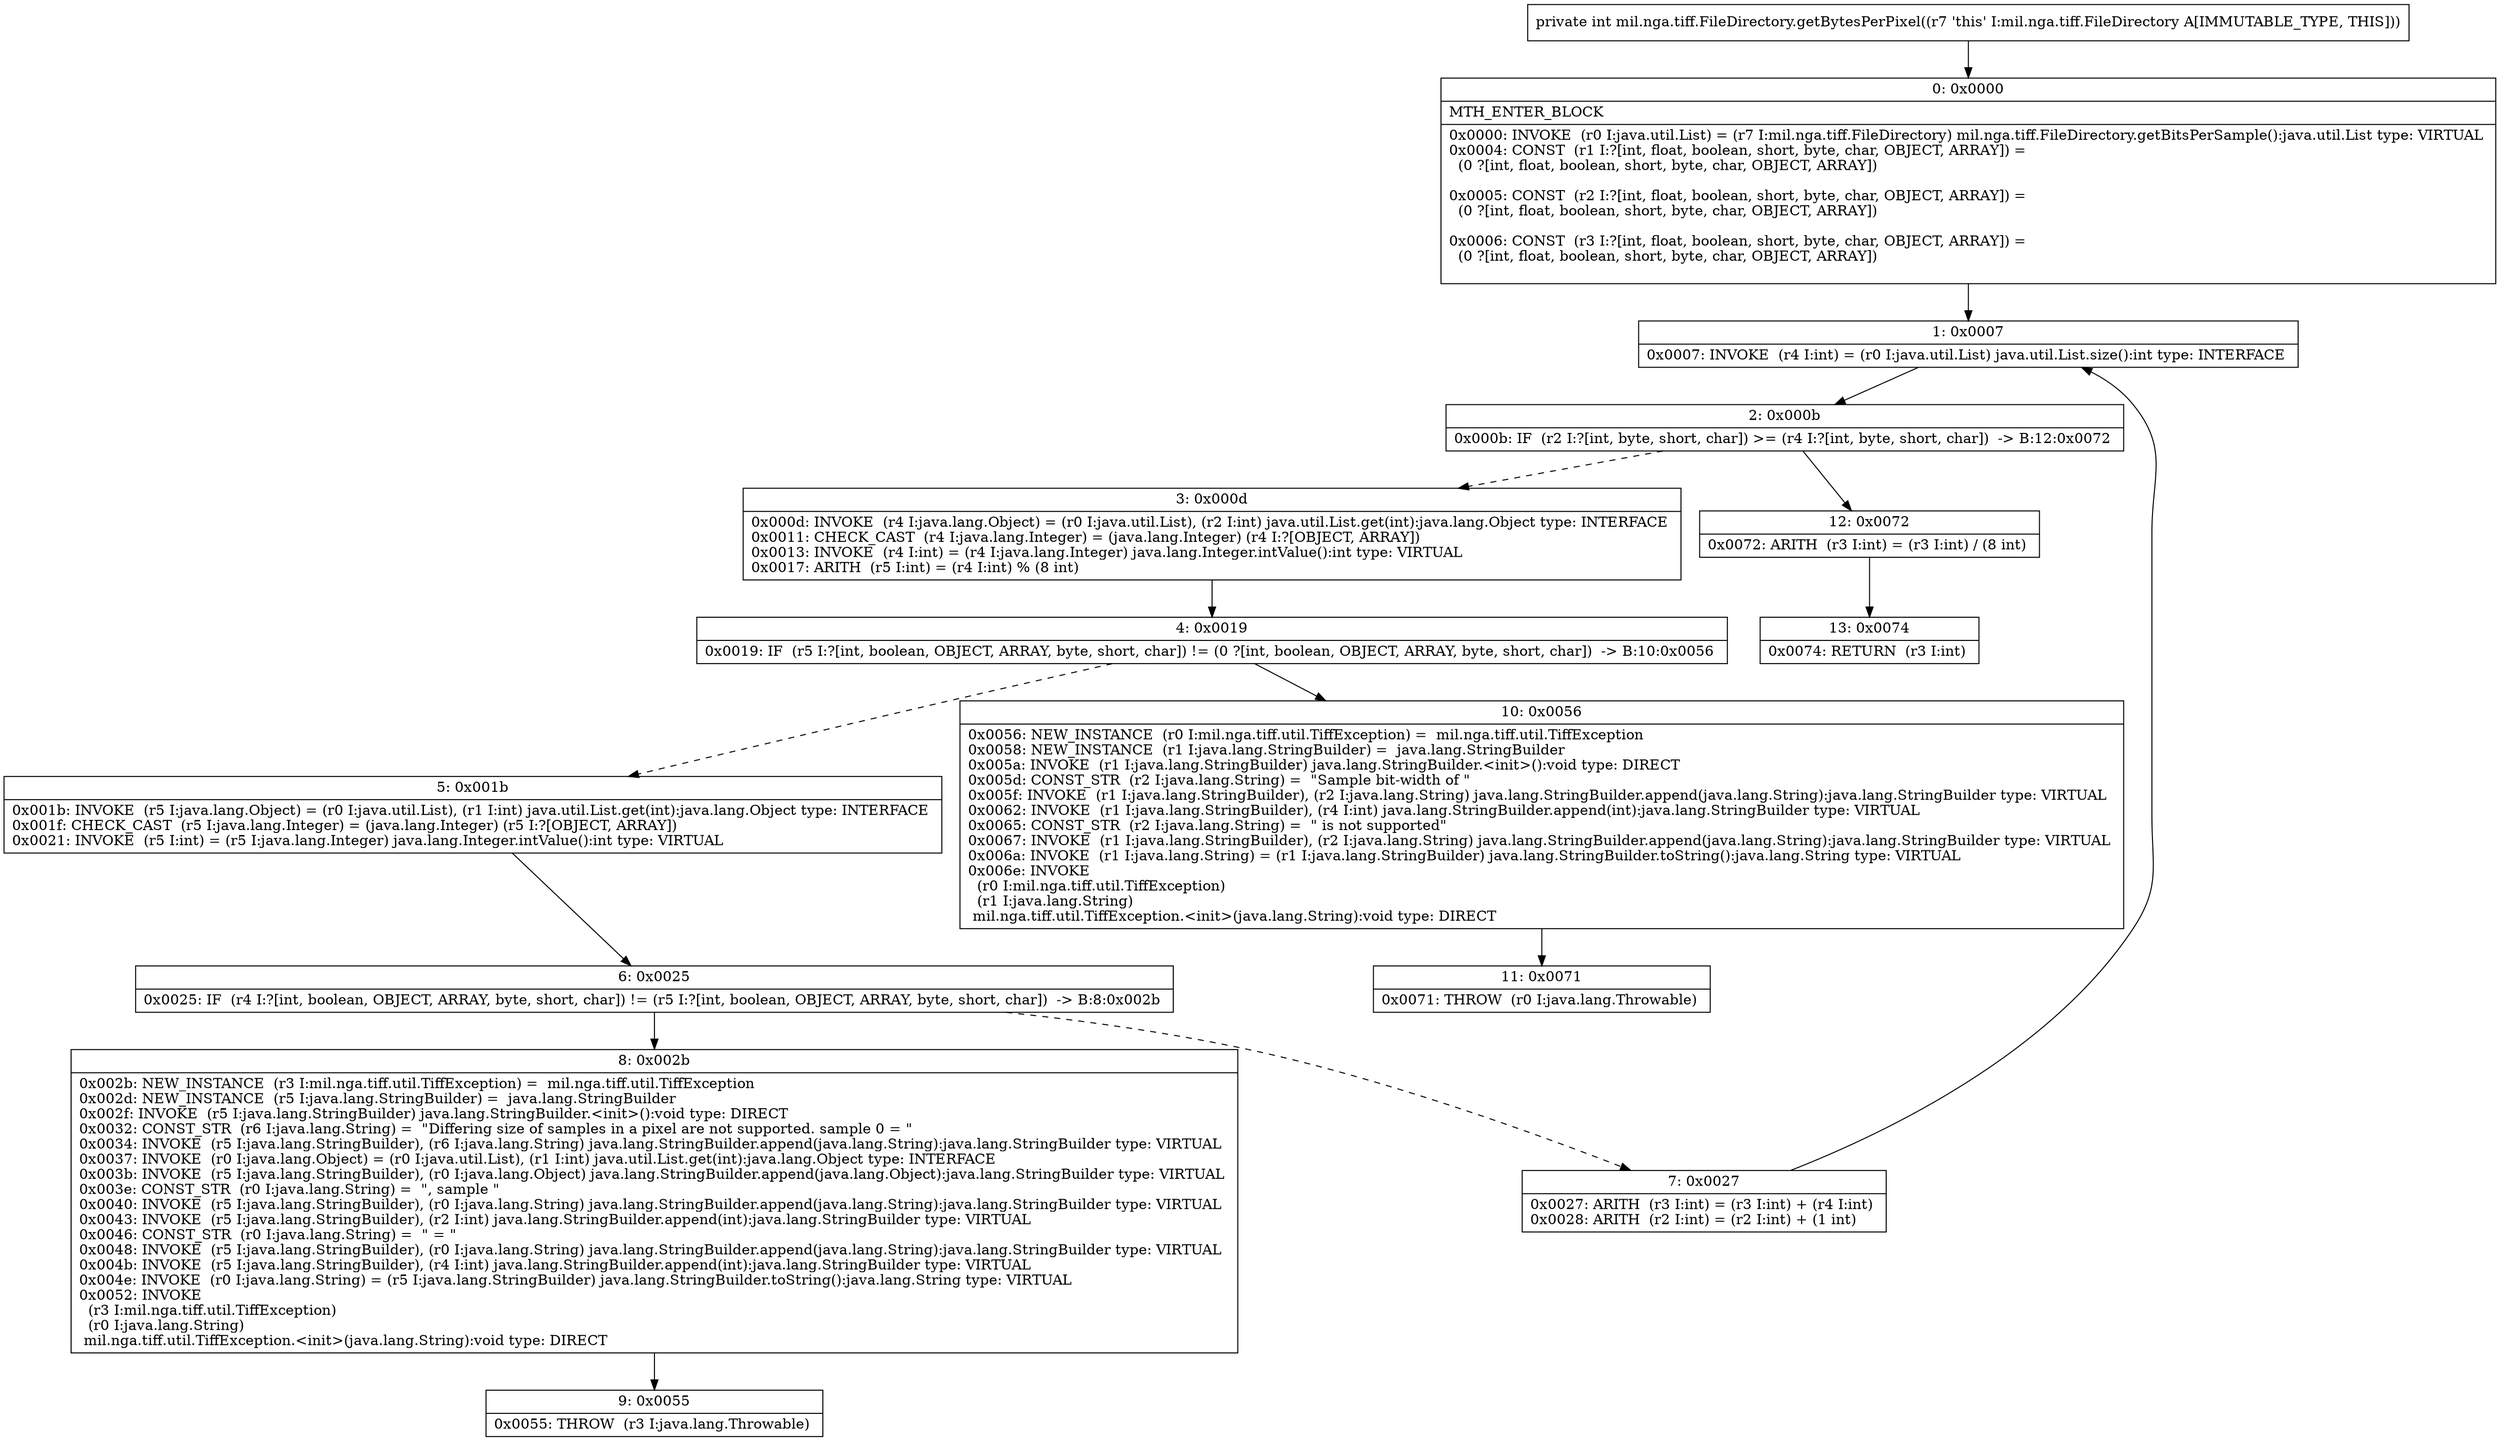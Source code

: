 digraph "CFG formil.nga.tiff.FileDirectory.getBytesPerPixel()I" {
Node_0 [shape=record,label="{0\:\ 0x0000|MTH_ENTER_BLOCK\l|0x0000: INVOKE  (r0 I:java.util.List) = (r7 I:mil.nga.tiff.FileDirectory) mil.nga.tiff.FileDirectory.getBitsPerSample():java.util.List type: VIRTUAL \l0x0004: CONST  (r1 I:?[int, float, boolean, short, byte, char, OBJECT, ARRAY]) = \l  (0 ?[int, float, boolean, short, byte, char, OBJECT, ARRAY])\l \l0x0005: CONST  (r2 I:?[int, float, boolean, short, byte, char, OBJECT, ARRAY]) = \l  (0 ?[int, float, boolean, short, byte, char, OBJECT, ARRAY])\l \l0x0006: CONST  (r3 I:?[int, float, boolean, short, byte, char, OBJECT, ARRAY]) = \l  (0 ?[int, float, boolean, short, byte, char, OBJECT, ARRAY])\l \l}"];
Node_1 [shape=record,label="{1\:\ 0x0007|0x0007: INVOKE  (r4 I:int) = (r0 I:java.util.List) java.util.List.size():int type: INTERFACE \l}"];
Node_2 [shape=record,label="{2\:\ 0x000b|0x000b: IF  (r2 I:?[int, byte, short, char]) \>= (r4 I:?[int, byte, short, char])  \-\> B:12:0x0072 \l}"];
Node_3 [shape=record,label="{3\:\ 0x000d|0x000d: INVOKE  (r4 I:java.lang.Object) = (r0 I:java.util.List), (r2 I:int) java.util.List.get(int):java.lang.Object type: INTERFACE \l0x0011: CHECK_CAST  (r4 I:java.lang.Integer) = (java.lang.Integer) (r4 I:?[OBJECT, ARRAY]) \l0x0013: INVOKE  (r4 I:int) = (r4 I:java.lang.Integer) java.lang.Integer.intValue():int type: VIRTUAL \l0x0017: ARITH  (r5 I:int) = (r4 I:int) % (8 int) \l}"];
Node_4 [shape=record,label="{4\:\ 0x0019|0x0019: IF  (r5 I:?[int, boolean, OBJECT, ARRAY, byte, short, char]) != (0 ?[int, boolean, OBJECT, ARRAY, byte, short, char])  \-\> B:10:0x0056 \l}"];
Node_5 [shape=record,label="{5\:\ 0x001b|0x001b: INVOKE  (r5 I:java.lang.Object) = (r0 I:java.util.List), (r1 I:int) java.util.List.get(int):java.lang.Object type: INTERFACE \l0x001f: CHECK_CAST  (r5 I:java.lang.Integer) = (java.lang.Integer) (r5 I:?[OBJECT, ARRAY]) \l0x0021: INVOKE  (r5 I:int) = (r5 I:java.lang.Integer) java.lang.Integer.intValue():int type: VIRTUAL \l}"];
Node_6 [shape=record,label="{6\:\ 0x0025|0x0025: IF  (r4 I:?[int, boolean, OBJECT, ARRAY, byte, short, char]) != (r5 I:?[int, boolean, OBJECT, ARRAY, byte, short, char])  \-\> B:8:0x002b \l}"];
Node_7 [shape=record,label="{7\:\ 0x0027|0x0027: ARITH  (r3 I:int) = (r3 I:int) + (r4 I:int) \l0x0028: ARITH  (r2 I:int) = (r2 I:int) + (1 int) \l}"];
Node_8 [shape=record,label="{8\:\ 0x002b|0x002b: NEW_INSTANCE  (r3 I:mil.nga.tiff.util.TiffException) =  mil.nga.tiff.util.TiffException \l0x002d: NEW_INSTANCE  (r5 I:java.lang.StringBuilder) =  java.lang.StringBuilder \l0x002f: INVOKE  (r5 I:java.lang.StringBuilder) java.lang.StringBuilder.\<init\>():void type: DIRECT \l0x0032: CONST_STR  (r6 I:java.lang.String) =  \"Differing size of samples in a pixel are not supported. sample 0 = \" \l0x0034: INVOKE  (r5 I:java.lang.StringBuilder), (r6 I:java.lang.String) java.lang.StringBuilder.append(java.lang.String):java.lang.StringBuilder type: VIRTUAL \l0x0037: INVOKE  (r0 I:java.lang.Object) = (r0 I:java.util.List), (r1 I:int) java.util.List.get(int):java.lang.Object type: INTERFACE \l0x003b: INVOKE  (r5 I:java.lang.StringBuilder), (r0 I:java.lang.Object) java.lang.StringBuilder.append(java.lang.Object):java.lang.StringBuilder type: VIRTUAL \l0x003e: CONST_STR  (r0 I:java.lang.String) =  \", sample \" \l0x0040: INVOKE  (r5 I:java.lang.StringBuilder), (r0 I:java.lang.String) java.lang.StringBuilder.append(java.lang.String):java.lang.StringBuilder type: VIRTUAL \l0x0043: INVOKE  (r5 I:java.lang.StringBuilder), (r2 I:int) java.lang.StringBuilder.append(int):java.lang.StringBuilder type: VIRTUAL \l0x0046: CONST_STR  (r0 I:java.lang.String) =  \" = \" \l0x0048: INVOKE  (r5 I:java.lang.StringBuilder), (r0 I:java.lang.String) java.lang.StringBuilder.append(java.lang.String):java.lang.StringBuilder type: VIRTUAL \l0x004b: INVOKE  (r5 I:java.lang.StringBuilder), (r4 I:int) java.lang.StringBuilder.append(int):java.lang.StringBuilder type: VIRTUAL \l0x004e: INVOKE  (r0 I:java.lang.String) = (r5 I:java.lang.StringBuilder) java.lang.StringBuilder.toString():java.lang.String type: VIRTUAL \l0x0052: INVOKE  \l  (r3 I:mil.nga.tiff.util.TiffException)\l  (r0 I:java.lang.String)\l mil.nga.tiff.util.TiffException.\<init\>(java.lang.String):void type: DIRECT \l}"];
Node_9 [shape=record,label="{9\:\ 0x0055|0x0055: THROW  (r3 I:java.lang.Throwable) \l}"];
Node_10 [shape=record,label="{10\:\ 0x0056|0x0056: NEW_INSTANCE  (r0 I:mil.nga.tiff.util.TiffException) =  mil.nga.tiff.util.TiffException \l0x0058: NEW_INSTANCE  (r1 I:java.lang.StringBuilder) =  java.lang.StringBuilder \l0x005a: INVOKE  (r1 I:java.lang.StringBuilder) java.lang.StringBuilder.\<init\>():void type: DIRECT \l0x005d: CONST_STR  (r2 I:java.lang.String) =  \"Sample bit\-width of \" \l0x005f: INVOKE  (r1 I:java.lang.StringBuilder), (r2 I:java.lang.String) java.lang.StringBuilder.append(java.lang.String):java.lang.StringBuilder type: VIRTUAL \l0x0062: INVOKE  (r1 I:java.lang.StringBuilder), (r4 I:int) java.lang.StringBuilder.append(int):java.lang.StringBuilder type: VIRTUAL \l0x0065: CONST_STR  (r2 I:java.lang.String) =  \" is not supported\" \l0x0067: INVOKE  (r1 I:java.lang.StringBuilder), (r2 I:java.lang.String) java.lang.StringBuilder.append(java.lang.String):java.lang.StringBuilder type: VIRTUAL \l0x006a: INVOKE  (r1 I:java.lang.String) = (r1 I:java.lang.StringBuilder) java.lang.StringBuilder.toString():java.lang.String type: VIRTUAL \l0x006e: INVOKE  \l  (r0 I:mil.nga.tiff.util.TiffException)\l  (r1 I:java.lang.String)\l mil.nga.tiff.util.TiffException.\<init\>(java.lang.String):void type: DIRECT \l}"];
Node_11 [shape=record,label="{11\:\ 0x0071|0x0071: THROW  (r0 I:java.lang.Throwable) \l}"];
Node_12 [shape=record,label="{12\:\ 0x0072|0x0072: ARITH  (r3 I:int) = (r3 I:int) \/ (8 int) \l}"];
Node_13 [shape=record,label="{13\:\ 0x0074|0x0074: RETURN  (r3 I:int) \l}"];
MethodNode[shape=record,label="{private int mil.nga.tiff.FileDirectory.getBytesPerPixel((r7 'this' I:mil.nga.tiff.FileDirectory A[IMMUTABLE_TYPE, THIS])) }"];
MethodNode -> Node_0;
Node_0 -> Node_1;
Node_1 -> Node_2;
Node_2 -> Node_3[style=dashed];
Node_2 -> Node_12;
Node_3 -> Node_4;
Node_4 -> Node_5[style=dashed];
Node_4 -> Node_10;
Node_5 -> Node_6;
Node_6 -> Node_7[style=dashed];
Node_6 -> Node_8;
Node_7 -> Node_1;
Node_8 -> Node_9;
Node_10 -> Node_11;
Node_12 -> Node_13;
}

